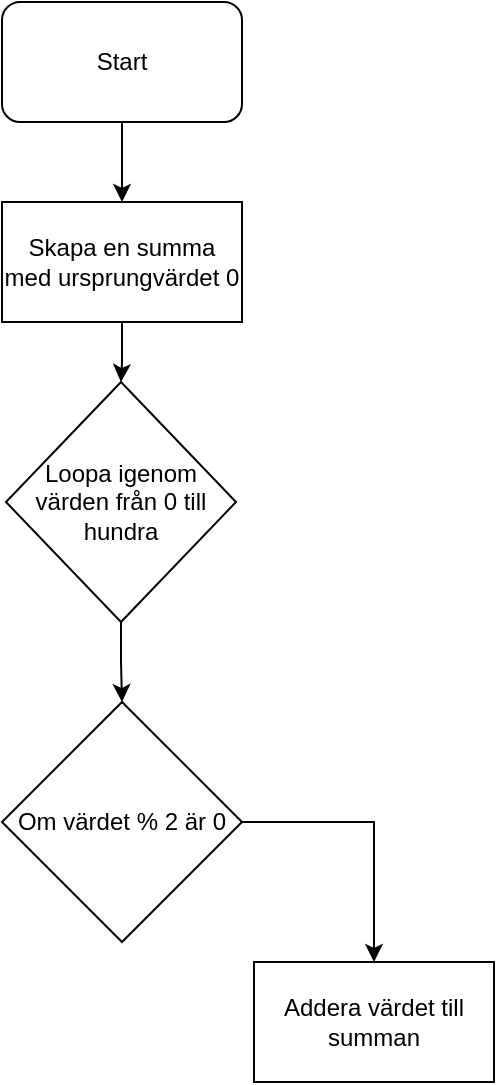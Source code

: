 <mxfile version="15.4.0" type="device"><diagram id="HhWudsEshTrGvSbj-roI" name="Sida-1"><mxGraphModel dx="1086" dy="846" grid="1" gridSize="10" guides="1" tooltips="1" connect="1" arrows="1" fold="1" page="1" pageScale="1" pageWidth="827" pageHeight="1169" math="0" shadow="0"><root><mxCell id="0"/><mxCell id="1" parent="0"/><mxCell id="mpmLlhIPwTZDoIFfVPoQ-6" style="edgeStyle=orthogonalEdgeStyle;rounded=0;orthogonalLoop=1;jettySize=auto;html=1;" edge="1" parent="1" source="mpmLlhIPwTZDoIFfVPoQ-1" target="mpmLlhIPwTZDoIFfVPoQ-5"><mxGeometry relative="1" as="geometry"/></mxCell><mxCell id="mpmLlhIPwTZDoIFfVPoQ-1" value="Start" style="rounded=1;whiteSpace=wrap;html=1;" vertex="1" parent="1"><mxGeometry x="354" y="50" width="120" height="60" as="geometry"/></mxCell><mxCell id="mpmLlhIPwTZDoIFfVPoQ-10" style="edgeStyle=orthogonalEdgeStyle;rounded=0;orthogonalLoop=1;jettySize=auto;html=1;" edge="1" parent="1" source="mpmLlhIPwTZDoIFfVPoQ-2" target="mpmLlhIPwTZDoIFfVPoQ-8"><mxGeometry relative="1" as="geometry"/></mxCell><mxCell id="mpmLlhIPwTZDoIFfVPoQ-2" value="Loopa igenom värden från 0 till hundra" style="rhombus;whiteSpace=wrap;html=1;" vertex="1" parent="1"><mxGeometry x="356" y="240" width="115" height="120" as="geometry"/></mxCell><mxCell id="mpmLlhIPwTZDoIFfVPoQ-7" style="edgeStyle=orthogonalEdgeStyle;rounded=0;orthogonalLoop=1;jettySize=auto;html=1;" edge="1" parent="1" source="mpmLlhIPwTZDoIFfVPoQ-5" target="mpmLlhIPwTZDoIFfVPoQ-2"><mxGeometry relative="1" as="geometry"/></mxCell><mxCell id="mpmLlhIPwTZDoIFfVPoQ-5" value="Skapa en summa med ursprungvärdet 0" style="rounded=0;whiteSpace=wrap;html=1;" vertex="1" parent="1"><mxGeometry x="354" y="150" width="120" height="60" as="geometry"/></mxCell><mxCell id="mpmLlhIPwTZDoIFfVPoQ-12" style="edgeStyle=orthogonalEdgeStyle;rounded=0;orthogonalLoop=1;jettySize=auto;html=1;" edge="1" parent="1" source="mpmLlhIPwTZDoIFfVPoQ-8" target="mpmLlhIPwTZDoIFfVPoQ-11"><mxGeometry relative="1" as="geometry"/></mxCell><mxCell id="mpmLlhIPwTZDoIFfVPoQ-8" value="Om värdet % 2 är 0" style="rhombus;whiteSpace=wrap;html=1;" vertex="1" parent="1"><mxGeometry x="354" y="400" width="120" height="120" as="geometry"/></mxCell><mxCell id="mpmLlhIPwTZDoIFfVPoQ-11" value="Addera värdet till summan" style="rounded=0;whiteSpace=wrap;html=1;" vertex="1" parent="1"><mxGeometry x="480" y="530" width="120" height="60" as="geometry"/></mxCell></root></mxGraphModel></diagram></mxfile>